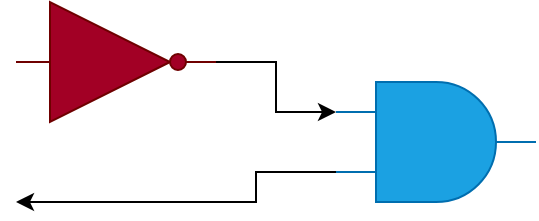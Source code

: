 <mxfile version="15.5.1" type="github">
  <diagram id="Pc9YiwqjlhewfXAAD4Tr" name="Page-1">
    <mxGraphModel dx="1422" dy="801" grid="1" gridSize="10" guides="1" tooltips="1" connect="1" arrows="1" fold="1" page="1" pageScale="1" pageWidth="850" pageHeight="1100" math="0" shadow="0">
      <root>
        <mxCell id="0" />
        <mxCell id="1" parent="0" />
        <mxCell id="jrOPE8-tg9P4DL-QcYy5-5" style="edgeStyle=orthogonalEdgeStyle;rounded=0;orthogonalLoop=1;jettySize=auto;html=1;exitX=0;exitY=0.75;exitDx=0;exitDy=0;exitPerimeter=0;" edge="1" parent="1" source="jrOPE8-tg9P4DL-QcYy5-1">
          <mxGeometry relative="1" as="geometry">
            <mxPoint x="120" y="390" as="targetPoint" />
            <Array as="points">
              <mxPoint x="240" y="375" />
              <mxPoint x="240" y="390" />
            </Array>
          </mxGeometry>
        </mxCell>
        <mxCell id="jrOPE8-tg9P4DL-QcYy5-1" value="" style="verticalLabelPosition=bottom;shadow=0;dashed=0;align=center;html=1;verticalAlign=top;shape=mxgraph.electrical.logic_gates.logic_gate;operation=and;fillColor=#1ba1e2;strokeColor=#006EAF;fontColor=#ffffff;" vertex="1" parent="1">
          <mxGeometry x="280" y="330" width="100" height="60" as="geometry" />
        </mxCell>
        <mxCell id="jrOPE8-tg9P4DL-QcYy5-4" style="edgeStyle=orthogonalEdgeStyle;rounded=0;orthogonalLoop=1;jettySize=auto;html=1;entryX=0;entryY=0.25;entryDx=0;entryDy=0;entryPerimeter=0;" edge="1" parent="1" source="jrOPE8-tg9P4DL-QcYy5-2" target="jrOPE8-tg9P4DL-QcYy5-1">
          <mxGeometry relative="1" as="geometry" />
        </mxCell>
        <mxCell id="jrOPE8-tg9P4DL-QcYy5-2" value="" style="verticalLabelPosition=bottom;shadow=0;dashed=0;align=center;html=1;verticalAlign=top;shape=mxgraph.electrical.logic_gates.inverter_2;fillColor=#a20025;strokeColor=#6F0000;fontColor=#ffffff;" vertex="1" parent="1">
          <mxGeometry x="120" y="290" width="100" height="60" as="geometry" />
        </mxCell>
      </root>
    </mxGraphModel>
  </diagram>
</mxfile>
